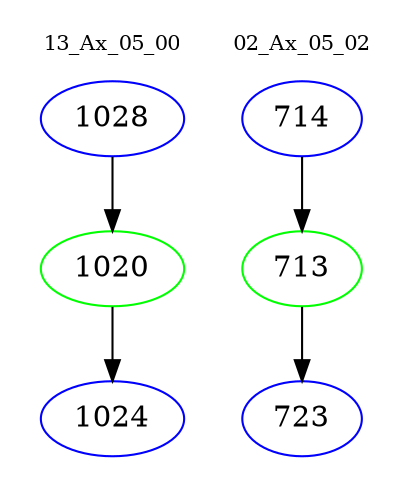 digraph{
subgraph cluster_0 {
color = white
label = "13_Ax_05_00";
fontsize=10;
T0_1028 [label="1028", color="blue"]
T0_1028 -> T0_1020 [color="black"]
T0_1020 [label="1020", color="green"]
T0_1020 -> T0_1024 [color="black"]
T0_1024 [label="1024", color="blue"]
}
subgraph cluster_1 {
color = white
label = "02_Ax_05_02";
fontsize=10;
T1_714 [label="714", color="blue"]
T1_714 -> T1_713 [color="black"]
T1_713 [label="713", color="green"]
T1_713 -> T1_723 [color="black"]
T1_723 [label="723", color="blue"]
}
}
